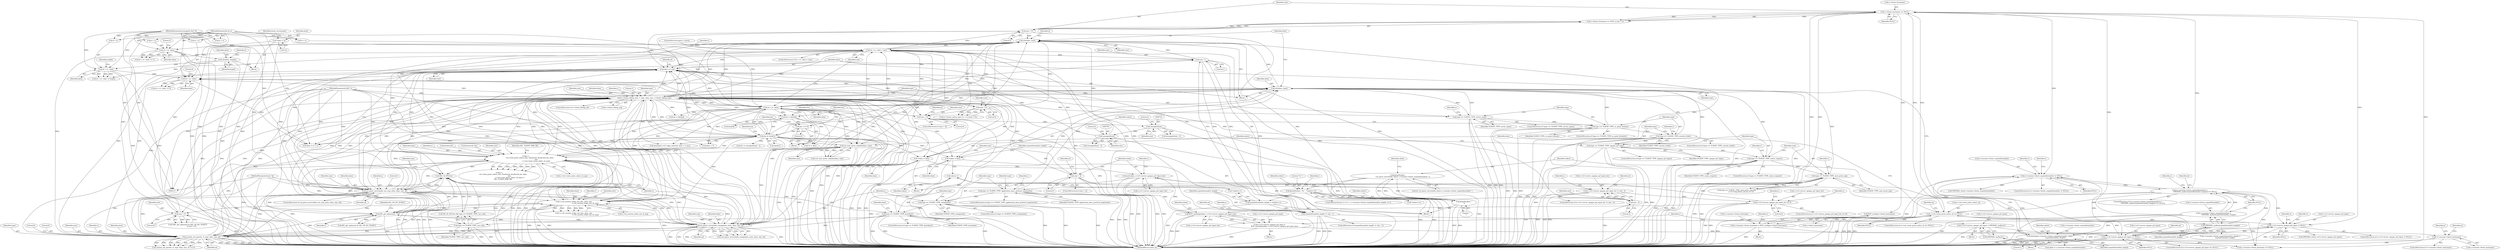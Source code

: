 digraph "0_openssl_a004e72b95835136d3f1ea90517f706c24c03da7_4@API" {
"1000935" [label="(Call,BUF_strdup(s->tlsext_hostname))"];
"1000247" [label="(Call,s->tlsext_hostname == NULL)"];
"1000322" [label="(Call,(s->session->tlsext_ecpointformatlist =\n                     OPENSSL_malloc(ecpointformatlist_length)) == NULL)"];
"1000323" [label="(Call,s->session->tlsext_ecpointformatlist =\n                     OPENSSL_malloc(ecpointformatlist_length))"];
"1000329" [label="(Call,OPENSSL_malloc(ecpointformatlist_length))"];
"1000282" [label="(Call,ecpointformatlist_length != size - 1)"];
"1000276" [label="(Call,ecpointformatlist_length = *(sdata++))"];
"1000377" [label="(Call,fprintf(stderr, \"%i \", *(sdata++)))"];
"1000354" [label="(Call,fprintf(stderr,\n                    \"ssl_parse_serverhello_tlsext s->session->tlsext_ecpointformatlist \"))"];
"1000383" [label="(Call,fprintf(stderr, \"\n\"))"];
"1000284" [label="(Call,size - 1)"];
"1000219" [label="(Call,(d + n) - data < size)"];
"1000220" [label="(Call,(d + n) - data)"];
"1000116" [label="(MethodParameterIn,unsigned char *d)"];
"1000117" [label="(MethodParameterIn,int n)"];
"1000215" [label="(Call,n2s(data, size))"];
"1000212" [label="(Call,n2s(data, type))"];
"1000205" [label="(Call,(d + n) - data)"];
"1000190" [label="(Call,(d + n) - data)"];
"1000185" [label="(Call,n2s(data, length))"];
"1000178" [label="(Call,(d + n) - data)"];
"1000124" [label="(Call,*data = *p)"];
"1000889" [label="(Call,data += size)"];
"1000616" [label="(Call,s->\n                ctx->next_proto_select_cb(s, &selected, &selected_len, data,\n                                          size,\n                                          s->ctx->next_proto_select_cb_arg))"];
"1000869" [label="(Call,ssl_parse_serverhello_use_srtp_ext(s, data, size, al))"];
"1000862" [label="(Call,SSL_IS_DTLS(s))"];
"1000415" [label="(Call,SSL_get_options(s))"];
"1000812" [label="(Call,ssl_parse_serverhello_renegotiate_ext(s, data, size, al))"];
"1000231" [label="(Call,s->tlsext_debug_cb(s, 1, type, data, size, s->tlsext_debug_arg))"];
"1000879" [label="(Call,custom_ext_parse(s, 0, type, data, size, al))"];
"1000114" [label="(MethodParameterIn,SSL *s)"];
"1000864" [label="(Call,type == TLSEXT_TYPE_use_srtp)"];
"1000824" [label="(Call,type == TLSEXT_TYPE_heartbeat)"];
"1000806" [label="(Call,type == TLSEXT_TYPE_renegotiate)"];
"1000675" [label="(Call,type == TLSEXT_TYPE_application_layer_protocol_negotiation)"];
"1000572" [label="(Call,type == TLSEXT_TYPE_next_proto_neg)"];
"1000542" [label="(Call,type == TLSEXT_TYPE_status_request)"];
"1000435" [label="(Call,type == TLSEXT_TYPE_opaque_prf_input)"];
"1000388" [label="(Call,type == TLSEXT_TYPE_session_ticket)"];
"1000267" [label="(Call,type == TLSEXT_TYPE_ec_point_formats)"];
"1000241" [label="(Call,type == TLSEXT_TYPE_server_name)"];
"1000713" [label="(Call,len |= data[1])"];
"1000710" [label="(Call,len <<= 8)"];
"1000705" [label="(Call,len = data[0])"];
"1000118" [label="(MethodParameterIn,int *al)"];
"1000398" [label="(Call,s->tls_session_ticket_ext_cb(s, data, size,\n                                              s->tls_session_ticket_ext_cb_arg))"];
"1000604" [label="(Call,ssl_next_proto_validate(data, size))"];
"1000252" [label="(Call,size > 0)"];
"1000742" [label="(Call,(unsigned)size)"];
"1000722" [label="(Call,(unsigned)size)"];
"1000695" [label="(Call,size < 4)"];
"1000554" [label="(Call,size > 0)"];
"1000468" [label="(Call,size - 2)"];
"1000444" [label="(Call,size < 2)"];
"1000418" [label="(Call,size > 0)"];
"1000308" [label="(Call,s->session->tlsext_ecpointformatlist != NULL)"];
"1000346" [label="(Call,memcpy(s->session->tlsext_ecpointformatlist, sdata,\n                       ecpointformatlist_length))"];
"1000279" [label="(Call,sdata++)"];
"1000272" [label="(Call,*sdata = data)"];
"1000588" [label="(Call,s->ctx->next_proto_select_cb == NULL)"];
"1000526" [label="(Call,s->s3->server_opaque_prf_input == NULL)"];
"1000512" [label="(Call,s->s3->server_opaque_prf_input =\n                    BUF_memdup(sdata, s->s3->server_opaque_prf_input_len))"];
"1000518" [label="(Call,BUF_memdup(sdata, s->s3->server_opaque_prf_input_len))"];
"1000454" [label="(Call,n2s(sdata, s->s3->server_opaque_prf_input_len))"];
"1000440" [label="(Call,*sdata = data)"];
"1000494" [label="(Call,s->s3->server_opaque_prf_input_len == 0)"];
"1000462" [label="(Call,s->s3->server_opaque_prf_input_len != size - 2)"];
"1000502" [label="(Call,s->s3->server_opaque_prf_input = OPENSSL_malloc(1))"];
"1000508" [label="(Call,OPENSSL_malloc(1))"];
"1000479" [label="(Call,s->s3->server_opaque_prf_input != NULL)"];
"1000929" [label="(Call,s->session->tlsext_hostname = BUF_strdup(s->tlsext_hostname))"];
"1000940" [label="(Call,!s->session->tlsext_hostname)"];
"1000869" [label="(Call,ssl_parse_serverhello_use_srtp_ext(s, data, size, al))"];
"1000227" [label="(ControlStructure,if (s->tlsext_debug_cb))"];
"1000419" [label="(Identifier,size)"];
"1000490" [label="(Identifier,s)"];
"1000307" [label="(ControlStructure,if (s->session->tlsext_ecpointformatlist != NULL))"];
"1000605" [label="(Identifier,data)"];
"1000823" [label="(ControlStructure,if (type == TLSEXT_TYPE_heartbeat))"];
"1000269" [label="(Identifier,TLSEXT_TYPE_ec_point_formats)"];
"1000588" [label="(Call,s->ctx->next_proto_select_cb == NULL)"];
"1000930" [label="(Call,s->session->tlsext_hostname)"];
"1000324" [label="(Call,s->session->tlsext_ecpointformatlist)"];
"1000387" [label="(ControlStructure,if (type == TLSEXT_TYPE_session_ticket))"];
"1000277" [label="(Identifier,ecpointformatlist_length)"];
"1000401" [label="(Identifier,size)"];
"1000606" [label="(Identifier,size)"];
"1000330" [label="(Identifier,ecpointformatlist_length)"];
"1000400" [label="(Identifier,data)"];
"1000550" [label="(Identifier,s)"];
"1000518" [label="(Call,BUF_memdup(sdata, s->s3->server_opaque_prf_input_len))"];
"1000353" [label="(Identifier,ecpointformatlist_length)"];
"1000440" [label="(Call,*sdata = data)"];
"1000233" [label="(Literal,1)"];
"1000868" [label="(ControlStructure,if (ssl_parse_serverhello_use_srtp_ext(s, data, size, al)))"];
"1000254" [label="(Literal,0)"];
"1000787" [label="(Call,memcpy(s->s3->alpn_selected, data + 3, len))"];
"1000825" [label="(Identifier,type)"];
"1000532" [label="(Identifier,NULL)"];
"1000355" [label="(Identifier,stderr)"];
"1000479" [label="(Call,s->s3->server_opaque_prf_input != NULL)"];
"1000415" [label="(Call,SSL_get_options(s))"];
"1000212" [label="(Call,n2s(data, type))"];
"1000210" [label="(Literal,4)"];
"1000218" [label="(ControlStructure,if ((d + n) - data < size))"];
"1000194" [label="(Identifier,data)"];
"1000624" [label="(Call,s->ctx->next_proto_select_cb_arg)"];
"1000356" [label="(Literal,\"ssl_parse_serverhello_tlsext s->session->tlsext_ecpointformatlist \")"];
"1000541" [label="(ControlStructure,if (type == TLSEXT_TYPE_status_request))"];
"1000243" [label="(Identifier,TLSEXT_TYPE_server_name)"];
"1000242" [label="(Identifier,type)"];
"1000272" [label="(Call,*sdata = data)"];
"1000884" [label="(Identifier,size)"];
"1000335" [label="(Identifier,al)"];
"1000186" [label="(Identifier,data)"];
"1000674" [label="(ControlStructure,if (type == TLSEXT_TYPE_application_layer_protocol_negotiation))"];
"1000813" [label="(Identifier,s)"];
"1000461" [label="(ControlStructure,if (s->s3->server_opaque_prf_input_len != size - 2))"];
"1000963" [label="(Identifier,p)"];
"1000377" [label="(Call,fprintf(stderr, \"%i \", *(sdata++)))"];
"1000390" [label="(Identifier,TLSEXT_TYPE_session_ticket)"];
"1000297" [label="(Identifier,s)"];
"1000893" [label="(Call,data != d + n)"];
"1000742" [label="(Call,(unsigned)size)"];
"1000221" [label="(Call,d + n)"];
"1000864" [label="(Call,type == TLSEXT_TYPE_use_srtp)"];
"1000187" [label="(Identifier,length)"];
"1000267" [label="(Call,type == TLSEXT_TYPE_ec_point_formats)"];
"1000862" [label="(Call,SSL_IS_DTLS(s))"];
"1000454" [label="(Call,n2s(sdata, s->s3->server_opaque_prf_input_len))"];
"1000183" [label="(Literal,2)"];
"1000949" [label="(Identifier,al)"];
"1000352" [label="(Identifier,sdata)"];
"1000807" [label="(Identifier,type)"];
"1000354" [label="(Call,fprintf(stderr,\n                    \"ssl_parse_serverhello_tlsext s->session->tlsext_ecpointformatlist \"))"];
"1000326" [label="(Identifier,s)"];
"1000346" [label="(Call,memcpy(s->session->tlsext_ecpointformatlist, sdata,\n                       ecpointformatlist_length))"];
"1000225" [label="(Identifier,size)"];
"1000434" [label="(ControlStructure,if (type == TLSEXT_TYPE_opaque_prf_input))"];
"1000314" [label="(Identifier,NULL)"];
"1000321" [label="(ControlStructure,if ((s->session->tlsext_ecpointformatlist =\n                     OPENSSL_malloc(ecpointformatlist_length)) == NULL))"];
"1000527" [label="(Call,s->s3->server_opaque_prf_input)"];
"1000890" [label="(Identifier,data)"];
"1000815" [label="(Identifier,size)"];
"1000215" [label="(Call,n2s(data, size))"];
"1000866" [label="(Identifier,TLSEXT_TYPE_use_srtp)"];
"1000722" [label="(Call,(unsigned)size)"];
"1000556" [label="(Literal,0)"];
"1000603" [label="(Call,!ssl_next_proto_validate(data, size))"];
"1000251" [label="(Identifier,NULL)"];
"1000281" [label="(ControlStructure,if (ecpointformatlist_length != size - 1))"];
"1000117" [label="(MethodParameterIn,int n)"];
"1000886" [label="(Literal,0)"];
"1000573" [label="(Identifier,type)"];
"1000217" [label="(Identifier,size)"];
"1000413" [label="(Call,(SSL_get_options(s) & SSL_OP_NO_TICKET)\n                || (size > 0))"];
"1000248" [label="(Call,s->tlsext_hostname)"];
"1000733" [label="(Call,len = data[2])"];
"1000274" [label="(Identifier,data)"];
"1000508" [label="(Call,OPENSSL_malloc(1))"];
"1000204" [label="(Call,(d + n) - data >= 4)"];
"1000234" [label="(Identifier,type)"];
"1000124" [label="(Call,*data = *p)"];
"1000629" [label="(Identifier,SSL_TLSEXT_ERR_OK)"];
"1000697" [label="(Literal,4)"];
"1000318" [label="(Identifier,s)"];
"1000214" [label="(Identifier,type)"];
"1000678" [label="(Block,)"];
"1000744" [label="(Identifier,size)"];
"1000478" [label="(ControlStructure,if (s->s3->server_opaque_prf_input != NULL))"];
"1000589" [label="(Call,s->ctx->next_proto_select_cb)"];
"1000435" [label="(Call,type == TLSEXT_TYPE_opaque_prf_input)"];
"1000273" [label="(Identifier,sdata)"];
"1000268" [label="(Identifier,type)"];
"1000450" [label="(Identifier,al)"];
"1000536" [label="(Identifier,al)"];
"1000213" [label="(Identifier,data)"];
"1000684" [label="(Identifier,s)"];
"1000323" [label="(Call,s->session->tlsext_ecpointformatlist =\n                     OPENSSL_malloc(ecpointformatlist_length))"];
"1000414" [label="(Call,SSL_get_options(s) & SSL_OP_NO_TICKET)"];
"1000525" [label="(ControlStructure,if (s->s3->server_opaque_prf_input == NULL))"];
"1000224" [label="(Identifier,data)"];
"1000710" [label="(Call,len <<= 8)"];
"1000676" [label="(Identifier,type)"];
"1000696" [label="(Identifier,size)"];
"1000555" [label="(Identifier,size)"];
"1000241" [label="(Call,type == TLSEXT_TYPE_server_name)"];
"1000474" [label="(Identifier,al)"];
"1000543" [label="(Identifier,type)"];
"1000380" [label="(Call,*(sdata++))"];
"1000513" [label="(Call,s->s3->server_opaque_prf_input)"];
"1000929" [label="(Call,s->session->tlsext_hostname = BUF_strdup(s->tlsext_hostname))"];
"1000342" [label="(Identifier,s)"];
"1000178" [label="(Call,(d + n) - data)"];
"1000883" [label="(Identifier,data)"];
"1000712" [label="(Literal,8)"];
"1000745" [label="(Literal,3)"];
"1000266" [label="(ControlStructure,if (type == TLSEXT_TYPE_ec_point_formats))"];
"1000529" [label="(Identifier,s)"];
"1000891" [label="(Identifier,size)"];
"1000270" [label="(Block,)"];
"1000544" [label="(Identifier,TLSEXT_TYPE_status_request)"];
"1000713" [label="(Call,len |= data[1])"];
"1000284" [label="(Call,size - 1)"];
"1000402" [label="(Call,s->tls_session_ticket_ext_cb_arg)"];
"1000485" [label="(Identifier,NULL)"];
"1000724" [label="(Identifier,size)"];
"1000526" [label="(Call,s->s3->server_opaque_prf_input == NULL)"];
"1000331" [label="(Identifier,NULL)"];
"1000286" [label="(Literal,1)"];
"1000520" [label="(Call,s->s3->server_opaque_prf_input_len)"];
"1000861" [label="(Call,SSL_IS_DTLS(s) && type == TLSEXT_TYPE_use_srtp)"];
"1000384" [label="(Identifier,stderr)"];
"1000416" [label="(Identifier,s)"];
"1000437" [label="(Identifier,TLSEXT_TYPE_opaque_prf_input)"];
"1000222" [label="(Identifier,d)"];
"1000719" [label="(Call,len != (unsigned)size - 2)"];
"1000376" [label="(Identifier,i)"];
"1000720" [label="(Identifier,len)"];
"1000299" [label="(Block,)"];
"1000470" [label="(Literal,2)"];
"1000511" [label="(Block,)"];
"1000357" [label="(Call,sdata = s->session->tlsext_ecpointformatlist)"];
"1000322" [label="(Call,(s->session->tlsext_ecpointformatlist =\n                     OPENSSL_malloc(ecpointformatlist_length)) == NULL)"];
"1000385" [label="(Literal,\"\n\")"];
"1000315" [label="(Call,OPENSSL_free(s->session->tlsext_ecpointformatlist))"];
"1000995" [label="(MethodReturn,static int)"];
"1000240" [label="(ControlStructure,if (type == TLSEXT_TYPE_server_name))"];
"1000505" [label="(Identifier,s)"];
"1000875" [label="(Literal,0)"];
"1000236" [label="(Identifier,size)"];
"1000677" [label="(Identifier,TLSEXT_TYPE_application_layer_protocol_negotiation)"];
"1000515" [label="(Identifier,s)"];
"1000280" [label="(Identifier,sdata)"];
"1000235" [label="(Identifier,data)"];
"1000290" [label="(Identifier,al)"];
"1000502" [label="(Call,s->s3->server_opaque_prf_input = OPENSSL_malloc(1))"];
"1000863" [label="(Identifier,s)"];
"1000309" [label="(Call,s->session->tlsext_ecpointformatlist)"];
"1000399" [label="(Identifier,s)"];
"1000587" [label="(ControlStructure,if (s->ctx->next_proto_select_cb == NULL))"];
"1000347" [label="(Call,s->session->tlsext_ecpointformatlist)"];
"1000594" [label="(Identifier,NULL)"];
"1000940" [label="(Call,!s->session->tlsext_hostname)"];
"1000436" [label="(Identifier,type)"];
"1000554" [label="(Call,size > 0)"];
"1000928" [label="(Block,)"];
"1000389" [label="(Identifier,type)"];
"1000283" [label="(Identifier,ecpointformatlist_length)"];
"1000252" [label="(Call,size > 0)"];
"1000622" [label="(Identifier,data)"];
"1000725" [label="(Literal,2)"];
"1000126" [label="(Call,*p)"];
"1000339" [label="(Call,s->session->tlsext_ecpointformatlist_length =\n                    ecpointformatlist_length)"];
"1000826" [label="(Identifier,TLSEXT_TYPE_heartbeat)"];
"1000482" [label="(Identifier,s)"];
"1000219" [label="(Call,(d + n) - data < size)"];
"1000572" [label="(Call,type == TLSEXT_TYPE_next_proto_neg)"];
"1000741" [label="(Call,(unsigned)size - 3)"];
"1000443" [label="(ControlStructure,if (size < 2))"];
"1000706" [label="(Identifier,len)"];
"1000446" [label="(Literal,2)"];
"1000383" [label="(Call,fprintf(stderr, \"\n\"))"];
"1000509" [label="(Literal,1)"];
"1000364" [label="(ControlStructure,for (i = 0; i < s->session->tlsext_ecpointformatlist_length; i++))"];
"1000229" [label="(Identifier,s)"];
"1000542" [label="(Call,type == TLSEXT_TYPE_status_request)"];
"1000808" [label="(Identifier,TLSEXT_TYPE_renegotiate)"];
"1000865" [label="(Identifier,type)"];
"1000192" [label="(Identifier,d)"];
"1000177" [label="(Call,(d + n) - data <= 2)"];
"1000195" [label="(Identifier,length)"];
"1000231" [label="(Call,s->tlsext_debug_cb(s, 1, type, data, size, s->tlsext_debug_arg))"];
"1000705" [label="(Call,len = data[0])"];
"1000617" [label="(Identifier,s)"];
"1000438" [label="(Block,)"];
"1000512" [label="(Call,s->s3->server_opaque_prf_input =\n                    BUF_memdup(sdata, s->s3->server_opaque_prf_input_len))"];
"1000182" [label="(Identifier,data)"];
"1000480" [label="(Call,s->s3->server_opaque_prf_input)"];
"1000941" [label="(Call,s->session->tlsext_hostname)"];
"1000879" [label="(Call,custom_ext_parse(s, 0, type, data, size, al))"];
"1000417" [label="(Identifier,SSL_OP_NO_TICKET)"];
"1000579" [label="(Identifier,s)"];
"1000249" [label="(Identifier,s)"];
"1000493" [label="(ControlStructure,if (s->s3->server_opaque_prf_input_len == 0))"];
"1000889" [label="(Call,data += size)"];
"1000444" [label="(Call,size < 2)"];
"1000497" [label="(Identifier,s)"];
"1000793" [label="(Call,data + 3)"];
"1000878" [label="(Call,custom_ext_parse(s, 0, type, data, size, al) <= 0)"];
"1000397" [label="(Call,!s->tls_session_ticket_ext_cb(s, data, size,\n                                              s->tls_session_ticket_ext_cb_arg))"];
"1000939" [label="(ControlStructure,if (!s->session->tlsext_hostname))"];
"1000278" [label="(Call,*(sdata++))"];
"1000469" [label="(Identifier,size)"];
"1000598" [label="(Identifier,al)"];
"1000816" [label="(Identifier,al)"];
"1000398" [label="(Call,s->tls_session_ticket_ext_cb(s, data, size,\n                                              s->tls_session_ticket_ext_cb_arg))"];
"1000895" [label="(Call,d + n)"];
"1000179" [label="(Call,d + n)"];
"1000279" [label="(Call,sdata++)"];
"1000707" [label="(Call,data[0])"];
"1000226" [label="(ControlStructure,goto ri_check;)"];
"1000209" [label="(Identifier,data)"];
"1000237" [label="(Call,s->tlsext_debug_arg)"];
"1000882" [label="(Identifier,type)"];
"1000246" [label="(Call,s->tlsext_hostname == NULL || size > 0)"];
"1000445" [label="(Identifier,size)"];
"1000604" [label="(Call,ssl_next_proto_validate(data, size))"];
"1000206" [label="(Call,d + n)"];
"1000455" [label="(Identifier,sdata)"];
"1000205" [label="(Call,(d + n) - data)"];
"1000814" [label="(Identifier,data)"];
"1000881" [label="(Literal,0)"];
"1000285" [label="(Identifier,size)"];
"1000207" [label="(Identifier,d)"];
"1000943" [label="(Identifier,s)"];
"1000456" [label="(Call,s->s3->server_opaque_prf_input_len)"];
"1000185" [label="(Call,n2s(data, length))"];
"1000885" [label="(Identifier,al)"];
"1000130" [label="(Identifier,tlsext_servername)"];
"1000465" [label="(Identifier,s)"];
"1000695" [label="(Call,size < 4)"];
"1000805" [label="(ControlStructure,if (type == TLSEXT_TYPE_renegotiate))"];
"1000308" [label="(Call,s->session->tlsext_ecpointformatlist != NULL)"];
"1000211" [label="(Block,)"];
"1000253" [label="(Identifier,size)"];
"1000616" [label="(Call,s->\n                ctx->next_proto_select_cb(s, &selected, &selected_len, data,\n                                          size,\n                                          s->ctx->next_proto_select_cb_arg))"];
"1000618" [label="(Call,&selected)"];
"1000494" [label="(Call,s->s3->server_opaque_prf_input_len == 0)"];
"1000500" [label="(Literal,0)"];
"1000574" [label="(Identifier,TLSEXT_TYPE_next_proto_neg)"];
"1000462" [label="(Call,s->s3->server_opaque_prf_input_len != size - 2)"];
"1000519" [label="(Identifier,sdata)"];
"1000329" [label="(Call,OPENSSL_malloc(ecpointformatlist_length))"];
"1000806" [label="(Call,type == TLSEXT_TYPE_renegotiate)"];
"1000189" [label="(Call,(d + n) - data != length)"];
"1000961" [label="(Call,*p = data)"];
"1000276" [label="(Call,ecpointformatlist_length = *(sdata++))"];
"1000620" [label="(Call,&selected_len)"];
"1000118" [label="(MethodParameterIn,int *al)"];
"1000232" [label="(Identifier,s)"];
"1000442" [label="(Identifier,data)"];
"1000119" [label="(Block,)"];
"1000873" [label="(Identifier,al)"];
"1000282" [label="(Call,ecpointformatlist_length != size - 1)"];
"1000714" [label="(Identifier,len)"];
"1000571" [label="(Call,type == TLSEXT_TYPE_next_proto_neg &&\n                 s->s3->tmp.finish_md_len == 0)"];
"1000936" [label="(Call,s->tlsext_hostname)"];
"1000216" [label="(Identifier,data)"];
"1000125" [label="(Identifier,data)"];
"1000388" [label="(Call,type == TLSEXT_TYPE_session_ticket)"];
"1000114" [label="(MethodParameterIn,SSL *s)"];
"1000872" [label="(Identifier,size)"];
"1000358" [label="(Identifier,sdata)"];
"1000441" [label="(Identifier,sdata)"];
"1000395" [label="(Identifier,s)"];
"1000190" [label="(Call,(d + n) - data)"];
"1000418" [label="(Call,size > 0)"];
"1000463" [label="(Call,s->s3->server_opaque_prf_input_len)"];
"1000880" [label="(Identifier,s)"];
"1000711" [label="(Identifier,len)"];
"1000191" [label="(Call,d + n)"];
"1000721" [label="(Call,(unsigned)size - 2)"];
"1000935" [label="(Call,BUF_strdup(s->tlsext_hostname))"];
"1000871" [label="(Identifier,data)"];
"1000378" [label="(Identifier,stderr)"];
"1000379" [label="(Literal,\"%i \")"];
"1000503" [label="(Call,s->s3->server_opaque_prf_input)"];
"1000247" [label="(Call,s->tlsext_hostname == NULL)"];
"1000547" [label="(Call,(s->tlsext_status_type == -1) || (size > 0))"];
"1000468" [label="(Call,size - 2)"];
"1000830" [label="(Identifier,data)"];
"1000116" [label="(MethodParameterIn,unsigned char *d)"];
"1000623" [label="(Identifier,size)"];
"1000694" [label="(ControlStructure,if (size < 4))"];
"1000220" [label="(Call,(d + n) - data)"];
"1000501" [label="(Block,)"];
"1000824" [label="(Call,type == TLSEXT_TYPE_heartbeat)"];
"1000701" [label="(Identifier,al)"];
"1000615" [label="(Call,s->\n                ctx->next_proto_select_cb(s, &selected, &selected_len, data,\n                                          size,\n                                          s->ctx->next_proto_select_cb_arg) !=\n                SSL_TLSEXT_ERR_OK)"];
"1000420" [label="(Literal,0)"];
"1000921" [label="(Call,s->session->tlsext_hostname == NULL)"];
"1000870" [label="(Identifier,s)"];
"1000675" [label="(Call,type == TLSEXT_TYPE_application_layer_protocol_negotiation)"];
"1000715" [label="(Call,data[1])"];
"1000487" [label="(Call,OPENSSL_free(s->s3->server_opaque_prf_input))"];
"1000811" [label="(Call,!ssl_parse_serverhello_renegotiate_ext(s, data, size, al))"];
"1000812" [label="(Call,ssl_parse_serverhello_renegotiate_ext(s, data, size, al))"];
"1000495" [label="(Call,s->s3->server_opaque_prf_input_len)"];
"1000935" -> "1000929"  [label="AST: "];
"1000935" -> "1000936"  [label="CFG: "];
"1000936" -> "1000935"  [label="AST: "];
"1000929" -> "1000935"  [label="CFG: "];
"1000935" -> "1000995"  [label="DDG: "];
"1000935" -> "1000929"  [label="DDG: "];
"1000247" -> "1000935"  [label="DDG: "];
"1000247" -> "1000246"  [label="AST: "];
"1000247" -> "1000251"  [label="CFG: "];
"1000248" -> "1000247"  [label="AST: "];
"1000251" -> "1000247"  [label="AST: "];
"1000253" -> "1000247"  [label="CFG: "];
"1000246" -> "1000247"  [label="CFG: "];
"1000247" -> "1000995"  [label="DDG: "];
"1000247" -> "1000995"  [label="DDG: "];
"1000247" -> "1000246"  [label="DDG: "];
"1000247" -> "1000246"  [label="DDG: "];
"1000322" -> "1000247"  [label="DDG: "];
"1000588" -> "1000247"  [label="DDG: "];
"1000526" -> "1000247"  [label="DDG: "];
"1000247" -> "1000308"  [label="DDG: "];
"1000247" -> "1000479"  [label="DDG: "];
"1000247" -> "1000588"  [label="DDG: "];
"1000247" -> "1000921"  [label="DDG: "];
"1000322" -> "1000321"  [label="AST: "];
"1000322" -> "1000331"  [label="CFG: "];
"1000323" -> "1000322"  [label="AST: "];
"1000331" -> "1000322"  [label="AST: "];
"1000335" -> "1000322"  [label="CFG: "];
"1000342" -> "1000322"  [label="CFG: "];
"1000322" -> "1000995"  [label="DDG: "];
"1000322" -> "1000995"  [label="DDG: "];
"1000322" -> "1000308"  [label="DDG: "];
"1000323" -> "1000322"  [label="DDG: "];
"1000329" -> "1000322"  [label="DDG: "];
"1000308" -> "1000322"  [label="DDG: "];
"1000322" -> "1000479"  [label="DDG: "];
"1000322" -> "1000588"  [label="DDG: "];
"1000322" -> "1000921"  [label="DDG: "];
"1000323" -> "1000329"  [label="CFG: "];
"1000324" -> "1000323"  [label="AST: "];
"1000329" -> "1000323"  [label="AST: "];
"1000331" -> "1000323"  [label="CFG: "];
"1000323" -> "1000995"  [label="DDG: "];
"1000323" -> "1000995"  [label="DDG: "];
"1000329" -> "1000323"  [label="DDG: "];
"1000323" -> "1000346"  [label="DDG: "];
"1000329" -> "1000330"  [label="CFG: "];
"1000330" -> "1000329"  [label="AST: "];
"1000329" -> "1000995"  [label="DDG: "];
"1000282" -> "1000329"  [label="DDG: "];
"1000329" -> "1000339"  [label="DDG: "];
"1000329" -> "1000346"  [label="DDG: "];
"1000282" -> "1000281"  [label="AST: "];
"1000282" -> "1000284"  [label="CFG: "];
"1000283" -> "1000282"  [label="AST: "];
"1000284" -> "1000282"  [label="AST: "];
"1000290" -> "1000282"  [label="CFG: "];
"1000297" -> "1000282"  [label="CFG: "];
"1000282" -> "1000995"  [label="DDG: "];
"1000282" -> "1000995"  [label="DDG: "];
"1000282" -> "1000995"  [label="DDG: "];
"1000276" -> "1000282"  [label="DDG: "];
"1000284" -> "1000282"  [label="DDG: "];
"1000284" -> "1000282"  [label="DDG: "];
"1000276" -> "1000270"  [label="AST: "];
"1000276" -> "1000278"  [label="CFG: "];
"1000277" -> "1000276"  [label="AST: "];
"1000278" -> "1000276"  [label="AST: "];
"1000283" -> "1000276"  [label="CFG: "];
"1000276" -> "1000995"  [label="DDG: "];
"1000377" -> "1000276"  [label="DDG: "];
"1000377" -> "1000364"  [label="AST: "];
"1000377" -> "1000380"  [label="CFG: "];
"1000378" -> "1000377"  [label="AST: "];
"1000379" -> "1000377"  [label="AST: "];
"1000380" -> "1000377"  [label="AST: "];
"1000376" -> "1000377"  [label="CFG: "];
"1000377" -> "1000995"  [label="DDG: "];
"1000377" -> "1000995"  [label="DDG: "];
"1000354" -> "1000377"  [label="DDG: "];
"1000377" -> "1000383"  [label="DDG: "];
"1000354" -> "1000270"  [label="AST: "];
"1000354" -> "1000356"  [label="CFG: "];
"1000355" -> "1000354"  [label="AST: "];
"1000356" -> "1000354"  [label="AST: "];
"1000358" -> "1000354"  [label="CFG: "];
"1000354" -> "1000995"  [label="DDG: "];
"1000383" -> "1000354"  [label="DDG: "];
"1000354" -> "1000383"  [label="DDG: "];
"1000383" -> "1000270"  [label="AST: "];
"1000383" -> "1000385"  [label="CFG: "];
"1000384" -> "1000383"  [label="AST: "];
"1000385" -> "1000383"  [label="AST: "];
"1000890" -> "1000383"  [label="CFG: "];
"1000383" -> "1000995"  [label="DDG: "];
"1000383" -> "1000995"  [label="DDG: "];
"1000284" -> "1000286"  [label="CFG: "];
"1000285" -> "1000284"  [label="AST: "];
"1000286" -> "1000284"  [label="AST: "];
"1000284" -> "1000995"  [label="DDG: "];
"1000284" -> "1000215"  [label="DDG: "];
"1000219" -> "1000284"  [label="DDG: "];
"1000231" -> "1000284"  [label="DDG: "];
"1000284" -> "1000889"  [label="DDG: "];
"1000219" -> "1000218"  [label="AST: "];
"1000219" -> "1000225"  [label="CFG: "];
"1000220" -> "1000219"  [label="AST: "];
"1000225" -> "1000219"  [label="AST: "];
"1000226" -> "1000219"  [label="CFG: "];
"1000229" -> "1000219"  [label="CFG: "];
"1000219" -> "1000995"  [label="DDG: "];
"1000219" -> "1000995"  [label="DDG: "];
"1000219" -> "1000995"  [label="DDG: "];
"1000219" -> "1000215"  [label="DDG: "];
"1000220" -> "1000219"  [label="DDG: "];
"1000220" -> "1000219"  [label="DDG: "];
"1000215" -> "1000219"  [label="DDG: "];
"1000219" -> "1000231"  [label="DDG: "];
"1000219" -> "1000252"  [label="DDG: "];
"1000219" -> "1000398"  [label="DDG: "];
"1000219" -> "1000418"  [label="DDG: "];
"1000219" -> "1000444"  [label="DDG: "];
"1000219" -> "1000554"  [label="DDG: "];
"1000219" -> "1000604"  [label="DDG: "];
"1000219" -> "1000695"  [label="DDG: "];
"1000219" -> "1000812"  [label="DDG: "];
"1000219" -> "1000869"  [label="DDG: "];
"1000219" -> "1000879"  [label="DDG: "];
"1000219" -> "1000889"  [label="DDG: "];
"1000220" -> "1000224"  [label="CFG: "];
"1000221" -> "1000220"  [label="AST: "];
"1000224" -> "1000220"  [label="AST: "];
"1000225" -> "1000220"  [label="CFG: "];
"1000220" -> "1000995"  [label="DDG: "];
"1000220" -> "1000995"  [label="DDG: "];
"1000220" -> "1000205"  [label="DDG: "];
"1000220" -> "1000212"  [label="DDG: "];
"1000220" -> "1000215"  [label="DDG: "];
"1000116" -> "1000220"  [label="DDG: "];
"1000117" -> "1000220"  [label="DDG: "];
"1000215" -> "1000220"  [label="DDG: "];
"1000713" -> "1000220"  [label="DDG: "];
"1000231" -> "1000220"  [label="DDG: "];
"1000220" -> "1000231"  [label="DDG: "];
"1000220" -> "1000272"  [label="DDG: "];
"1000220" -> "1000398"  [label="DDG: "];
"1000220" -> "1000440"  [label="DDG: "];
"1000220" -> "1000604"  [label="DDG: "];
"1000220" -> "1000616"  [label="DDG: "];
"1000220" -> "1000705"  [label="DDG: "];
"1000220" -> "1000713"  [label="DDG: "];
"1000220" -> "1000733"  [label="DDG: "];
"1000220" -> "1000787"  [label="DDG: "];
"1000220" -> "1000793"  [label="DDG: "];
"1000220" -> "1000812"  [label="DDG: "];
"1000220" -> "1000869"  [label="DDG: "];
"1000220" -> "1000879"  [label="DDG: "];
"1000220" -> "1000889"  [label="DDG: "];
"1000220" -> "1000893"  [label="DDG: "];
"1000220" -> "1000961"  [label="DDG: "];
"1000116" -> "1000113"  [label="AST: "];
"1000116" -> "1000995"  [label="DDG: "];
"1000116" -> "1000178"  [label="DDG: "];
"1000116" -> "1000179"  [label="DDG: "];
"1000116" -> "1000190"  [label="DDG: "];
"1000116" -> "1000191"  [label="DDG: "];
"1000116" -> "1000205"  [label="DDG: "];
"1000116" -> "1000206"  [label="DDG: "];
"1000116" -> "1000221"  [label="DDG: "];
"1000116" -> "1000893"  [label="DDG: "];
"1000116" -> "1000895"  [label="DDG: "];
"1000117" -> "1000113"  [label="AST: "];
"1000117" -> "1000995"  [label="DDG: "];
"1000117" -> "1000178"  [label="DDG: "];
"1000117" -> "1000179"  [label="DDG: "];
"1000117" -> "1000190"  [label="DDG: "];
"1000117" -> "1000191"  [label="DDG: "];
"1000117" -> "1000205"  [label="DDG: "];
"1000117" -> "1000206"  [label="DDG: "];
"1000117" -> "1000221"  [label="DDG: "];
"1000117" -> "1000893"  [label="DDG: "];
"1000117" -> "1000895"  [label="DDG: "];
"1000215" -> "1000211"  [label="AST: "];
"1000215" -> "1000217"  [label="CFG: "];
"1000216" -> "1000215"  [label="AST: "];
"1000217" -> "1000215"  [label="AST: "];
"1000222" -> "1000215"  [label="CFG: "];
"1000215" -> "1000995"  [label="DDG: "];
"1000212" -> "1000215"  [label="DDG: "];
"1000713" -> "1000215"  [label="DDG: "];
"1000231" -> "1000215"  [label="DDG: "];
"1000231" -> "1000215"  [label="DDG: "];
"1000616" -> "1000215"  [label="DDG: "];
"1000252" -> "1000215"  [label="DDG: "];
"1000742" -> "1000215"  [label="DDG: "];
"1000398" -> "1000215"  [label="DDG: "];
"1000554" -> "1000215"  [label="DDG: "];
"1000468" -> "1000215"  [label="DDG: "];
"1000812" -> "1000215"  [label="DDG: "];
"1000418" -> "1000215"  [label="DDG: "];
"1000879" -> "1000215"  [label="DDG: "];
"1000869" -> "1000215"  [label="DDG: "];
"1000212" -> "1000211"  [label="AST: "];
"1000212" -> "1000214"  [label="CFG: "];
"1000213" -> "1000212"  [label="AST: "];
"1000214" -> "1000212"  [label="AST: "];
"1000216" -> "1000212"  [label="CFG: "];
"1000212" -> "1000995"  [label="DDG: "];
"1000212" -> "1000995"  [label="DDG: "];
"1000205" -> "1000212"  [label="DDG: "];
"1000713" -> "1000212"  [label="DDG: "];
"1000231" -> "1000212"  [label="DDG: "];
"1000388" -> "1000212"  [label="DDG: "];
"1000267" -> "1000212"  [label="DDG: "];
"1000542" -> "1000212"  [label="DDG: "];
"1000879" -> "1000212"  [label="DDG: "];
"1000241" -> "1000212"  [label="DDG: "];
"1000824" -> "1000212"  [label="DDG: "];
"1000572" -> "1000212"  [label="DDG: "];
"1000675" -> "1000212"  [label="DDG: "];
"1000806" -> "1000212"  [label="DDG: "];
"1000435" -> "1000212"  [label="DDG: "];
"1000864" -> "1000212"  [label="DDG: "];
"1000212" -> "1000231"  [label="DDG: "];
"1000212" -> "1000241"  [label="DDG: "];
"1000205" -> "1000204"  [label="AST: "];
"1000205" -> "1000209"  [label="CFG: "];
"1000206" -> "1000205"  [label="AST: "];
"1000209" -> "1000205"  [label="AST: "];
"1000210" -> "1000205"  [label="CFG: "];
"1000205" -> "1000204"  [label="DDG: "];
"1000205" -> "1000204"  [label="DDG: "];
"1000190" -> "1000205"  [label="DDG: "];
"1000889" -> "1000205"  [label="DDG: "];
"1000713" -> "1000205"  [label="DDG: "];
"1000231" -> "1000205"  [label="DDG: "];
"1000205" -> "1000893"  [label="DDG: "];
"1000190" -> "1000189"  [label="AST: "];
"1000190" -> "1000194"  [label="CFG: "];
"1000191" -> "1000190"  [label="AST: "];
"1000194" -> "1000190"  [label="AST: "];
"1000195" -> "1000190"  [label="CFG: "];
"1000190" -> "1000995"  [label="DDG: "];
"1000190" -> "1000995"  [label="DDG: "];
"1000190" -> "1000189"  [label="DDG: "];
"1000190" -> "1000189"  [label="DDG: "];
"1000185" -> "1000190"  [label="DDG: "];
"1000185" -> "1000119"  [label="AST: "];
"1000185" -> "1000187"  [label="CFG: "];
"1000186" -> "1000185"  [label="AST: "];
"1000187" -> "1000185"  [label="AST: "];
"1000192" -> "1000185"  [label="CFG: "];
"1000185" -> "1000995"  [label="DDG: "];
"1000178" -> "1000185"  [label="DDG: "];
"1000185" -> "1000189"  [label="DDG: "];
"1000178" -> "1000177"  [label="AST: "];
"1000178" -> "1000182"  [label="CFG: "];
"1000179" -> "1000178"  [label="AST: "];
"1000182" -> "1000178"  [label="AST: "];
"1000183" -> "1000178"  [label="CFG: "];
"1000178" -> "1000995"  [label="DDG: "];
"1000178" -> "1000995"  [label="DDG: "];
"1000178" -> "1000177"  [label="DDG: "];
"1000178" -> "1000177"  [label="DDG: "];
"1000124" -> "1000178"  [label="DDG: "];
"1000124" -> "1000119"  [label="AST: "];
"1000124" -> "1000126"  [label="CFG: "];
"1000125" -> "1000124"  [label="AST: "];
"1000126" -> "1000124"  [label="AST: "];
"1000130" -> "1000124"  [label="CFG: "];
"1000124" -> "1000995"  [label="DDG: "];
"1000889" -> "1000211"  [label="AST: "];
"1000889" -> "1000891"  [label="CFG: "];
"1000890" -> "1000889"  [label="AST: "];
"1000891" -> "1000889"  [label="AST: "];
"1000207" -> "1000889"  [label="CFG: "];
"1000889" -> "1000995"  [label="DDG: "];
"1000616" -> "1000889"  [label="DDG: "];
"1000616" -> "1000889"  [label="DDG: "];
"1000231" -> "1000889"  [label="DDG: "];
"1000231" -> "1000889"  [label="DDG: "];
"1000252" -> "1000889"  [label="DDG: "];
"1000742" -> "1000889"  [label="DDG: "];
"1000398" -> "1000889"  [label="DDG: "];
"1000398" -> "1000889"  [label="DDG: "];
"1000554" -> "1000889"  [label="DDG: "];
"1000468" -> "1000889"  [label="DDG: "];
"1000812" -> "1000889"  [label="DDG: "];
"1000812" -> "1000889"  [label="DDG: "];
"1000418" -> "1000889"  [label="DDG: "];
"1000879" -> "1000889"  [label="DDG: "];
"1000879" -> "1000889"  [label="DDG: "];
"1000869" -> "1000889"  [label="DDG: "];
"1000869" -> "1000889"  [label="DDG: "];
"1000713" -> "1000889"  [label="DDG: "];
"1000616" -> "1000615"  [label="AST: "];
"1000616" -> "1000624"  [label="CFG: "];
"1000617" -> "1000616"  [label="AST: "];
"1000618" -> "1000616"  [label="AST: "];
"1000620" -> "1000616"  [label="AST: "];
"1000622" -> "1000616"  [label="AST: "];
"1000623" -> "1000616"  [label="AST: "];
"1000624" -> "1000616"  [label="AST: "];
"1000629" -> "1000616"  [label="CFG: "];
"1000616" -> "1000995"  [label="DDG: "];
"1000616" -> "1000995"  [label="DDG: "];
"1000616" -> "1000995"  [label="DDG: "];
"1000616" -> "1000995"  [label="DDG: "];
"1000616" -> "1000995"  [label="DDG: "];
"1000616" -> "1000995"  [label="DDG: "];
"1000616" -> "1000231"  [label="DDG: "];
"1000616" -> "1000398"  [label="DDG: "];
"1000616" -> "1000415"  [label="DDG: "];
"1000616" -> "1000615"  [label="DDG: "];
"1000616" -> "1000615"  [label="DDG: "];
"1000616" -> "1000615"  [label="DDG: "];
"1000616" -> "1000615"  [label="DDG: "];
"1000616" -> "1000615"  [label="DDG: "];
"1000616" -> "1000615"  [label="DDG: "];
"1000869" -> "1000616"  [label="DDG: "];
"1000415" -> "1000616"  [label="DDG: "];
"1000812" -> "1000616"  [label="DDG: "];
"1000231" -> "1000616"  [label="DDG: "];
"1000231" -> "1000616"  [label="DDG: "];
"1000879" -> "1000616"  [label="DDG: "];
"1000114" -> "1000616"  [label="DDG: "];
"1000604" -> "1000616"  [label="DDG: "];
"1000604" -> "1000616"  [label="DDG: "];
"1000713" -> "1000616"  [label="DDG: "];
"1000616" -> "1000812"  [label="DDG: "];
"1000616" -> "1000862"  [label="DDG: "];
"1000869" -> "1000868"  [label="AST: "];
"1000869" -> "1000873"  [label="CFG: "];
"1000870" -> "1000869"  [label="AST: "];
"1000871" -> "1000869"  [label="AST: "];
"1000872" -> "1000869"  [label="AST: "];
"1000873" -> "1000869"  [label="AST: "];
"1000875" -> "1000869"  [label="CFG: "];
"1000890" -> "1000869"  [label="CFG: "];
"1000869" -> "1000995"  [label="DDG: "];
"1000869" -> "1000995"  [label="DDG: "];
"1000869" -> "1000995"  [label="DDG: "];
"1000869" -> "1000995"  [label="DDG: "];
"1000869" -> "1000995"  [label="DDG: "];
"1000869" -> "1000231"  [label="DDG: "];
"1000869" -> "1000398"  [label="DDG: "];
"1000869" -> "1000415"  [label="DDG: "];
"1000869" -> "1000812"  [label="DDG: "];
"1000869" -> "1000812"  [label="DDG: "];
"1000869" -> "1000862"  [label="DDG: "];
"1000862" -> "1000869"  [label="DDG: "];
"1000114" -> "1000869"  [label="DDG: "];
"1000231" -> "1000869"  [label="DDG: "];
"1000231" -> "1000869"  [label="DDG: "];
"1000713" -> "1000869"  [label="DDG: "];
"1000812" -> "1000869"  [label="DDG: "];
"1000879" -> "1000869"  [label="DDG: "];
"1000118" -> "1000869"  [label="DDG: "];
"1000869" -> "1000879"  [label="DDG: "];
"1000862" -> "1000861"  [label="AST: "];
"1000862" -> "1000863"  [label="CFG: "];
"1000863" -> "1000862"  [label="AST: "];
"1000865" -> "1000862"  [label="CFG: "];
"1000861" -> "1000862"  [label="CFG: "];
"1000862" -> "1000861"  [label="DDG: "];
"1000415" -> "1000862"  [label="DDG: "];
"1000812" -> "1000862"  [label="DDG: "];
"1000231" -> "1000862"  [label="DDG: "];
"1000879" -> "1000862"  [label="DDG: "];
"1000114" -> "1000862"  [label="DDG: "];
"1000862" -> "1000879"  [label="DDG: "];
"1000415" -> "1000414"  [label="AST: "];
"1000415" -> "1000416"  [label="CFG: "];
"1000416" -> "1000415"  [label="AST: "];
"1000417" -> "1000415"  [label="CFG: "];
"1000415" -> "1000995"  [label="DDG: "];
"1000415" -> "1000231"  [label="DDG: "];
"1000415" -> "1000398"  [label="DDG: "];
"1000415" -> "1000414"  [label="DDG: "];
"1000812" -> "1000415"  [label="DDG: "];
"1000231" -> "1000415"  [label="DDG: "];
"1000879" -> "1000415"  [label="DDG: "];
"1000398" -> "1000415"  [label="DDG: "];
"1000114" -> "1000415"  [label="DDG: "];
"1000415" -> "1000812"  [label="DDG: "];
"1000812" -> "1000811"  [label="AST: "];
"1000812" -> "1000816"  [label="CFG: "];
"1000813" -> "1000812"  [label="AST: "];
"1000814" -> "1000812"  [label="AST: "];
"1000815" -> "1000812"  [label="AST: "];
"1000816" -> "1000812"  [label="AST: "];
"1000811" -> "1000812"  [label="CFG: "];
"1000812" -> "1000995"  [label="DDG: "];
"1000812" -> "1000995"  [label="DDG: "];
"1000812" -> "1000995"  [label="DDG: "];
"1000812" -> "1000995"  [label="DDG: "];
"1000812" -> "1000231"  [label="DDG: "];
"1000812" -> "1000398"  [label="DDG: "];
"1000812" -> "1000811"  [label="DDG: "];
"1000812" -> "1000811"  [label="DDG: "];
"1000812" -> "1000811"  [label="DDG: "];
"1000812" -> "1000811"  [label="DDG: "];
"1000231" -> "1000812"  [label="DDG: "];
"1000231" -> "1000812"  [label="DDG: "];
"1000231" -> "1000812"  [label="DDG: "];
"1000879" -> "1000812"  [label="DDG: "];
"1000879" -> "1000812"  [label="DDG: "];
"1000114" -> "1000812"  [label="DDG: "];
"1000713" -> "1000812"  [label="DDG: "];
"1000118" -> "1000812"  [label="DDG: "];
"1000812" -> "1000879"  [label="DDG: "];
"1000231" -> "1000227"  [label="AST: "];
"1000231" -> "1000237"  [label="CFG: "];
"1000232" -> "1000231"  [label="AST: "];
"1000233" -> "1000231"  [label="AST: "];
"1000234" -> "1000231"  [label="AST: "];
"1000235" -> "1000231"  [label="AST: "];
"1000236" -> "1000231"  [label="AST: "];
"1000237" -> "1000231"  [label="AST: "];
"1000242" -> "1000231"  [label="CFG: "];
"1000231" -> "1000995"  [label="DDG: "];
"1000231" -> "1000995"  [label="DDG: "];
"1000231" -> "1000995"  [label="DDG: "];
"1000231" -> "1000995"  [label="DDG: "];
"1000231" -> "1000995"  [label="DDG: "];
"1000879" -> "1000231"  [label="DDG: "];
"1000114" -> "1000231"  [label="DDG: "];
"1000713" -> "1000231"  [label="DDG: "];
"1000231" -> "1000241"  [label="DDG: "];
"1000231" -> "1000252"  [label="DDG: "];
"1000231" -> "1000272"  [label="DDG: "];
"1000231" -> "1000398"  [label="DDG: "];
"1000231" -> "1000398"  [label="DDG: "];
"1000231" -> "1000398"  [label="DDG: "];
"1000231" -> "1000418"  [label="DDG: "];
"1000231" -> "1000440"  [label="DDG: "];
"1000231" -> "1000444"  [label="DDG: "];
"1000231" -> "1000554"  [label="DDG: "];
"1000231" -> "1000604"  [label="DDG: "];
"1000231" -> "1000604"  [label="DDG: "];
"1000231" -> "1000695"  [label="DDG: "];
"1000231" -> "1000705"  [label="DDG: "];
"1000231" -> "1000713"  [label="DDG: "];
"1000231" -> "1000733"  [label="DDG: "];
"1000231" -> "1000787"  [label="DDG: "];
"1000231" -> "1000793"  [label="DDG: "];
"1000231" -> "1000879"  [label="DDG: "];
"1000231" -> "1000879"  [label="DDG: "];
"1000231" -> "1000893"  [label="DDG: "];
"1000231" -> "1000961"  [label="DDG: "];
"1000879" -> "1000878"  [label="AST: "];
"1000879" -> "1000885"  [label="CFG: "];
"1000880" -> "1000879"  [label="AST: "];
"1000881" -> "1000879"  [label="AST: "];
"1000882" -> "1000879"  [label="AST: "];
"1000883" -> "1000879"  [label="AST: "];
"1000884" -> "1000879"  [label="AST: "];
"1000885" -> "1000879"  [label="AST: "];
"1000886" -> "1000879"  [label="CFG: "];
"1000879" -> "1000995"  [label="DDG: "];
"1000879" -> "1000995"  [label="DDG: "];
"1000879" -> "1000995"  [label="DDG: "];
"1000879" -> "1000995"  [label="DDG: "];
"1000879" -> "1000995"  [label="DDG: "];
"1000879" -> "1000398"  [label="DDG: "];
"1000879" -> "1000878"  [label="DDG: "];
"1000879" -> "1000878"  [label="DDG: "];
"1000879" -> "1000878"  [label="DDG: "];
"1000879" -> "1000878"  [label="DDG: "];
"1000879" -> "1000878"  [label="DDG: "];
"1000879" -> "1000878"  [label="DDG: "];
"1000114" -> "1000879"  [label="DDG: "];
"1000864" -> "1000879"  [label="DDG: "];
"1000824" -> "1000879"  [label="DDG: "];
"1000713" -> "1000879"  [label="DDG: "];
"1000118" -> "1000879"  [label="DDG: "];
"1000114" -> "1000113"  [label="AST: "];
"1000114" -> "1000995"  [label="DDG: "];
"1000114" -> "1000398"  [label="DDG: "];
"1000864" -> "1000861"  [label="AST: "];
"1000864" -> "1000866"  [label="CFG: "];
"1000865" -> "1000864"  [label="AST: "];
"1000866" -> "1000864"  [label="AST: "];
"1000861" -> "1000864"  [label="CFG: "];
"1000864" -> "1000995"  [label="DDG: "];
"1000864" -> "1000995"  [label="DDG: "];
"1000864" -> "1000861"  [label="DDG: "];
"1000864" -> "1000861"  [label="DDG: "];
"1000824" -> "1000864"  [label="DDG: "];
"1000824" -> "1000823"  [label="AST: "];
"1000824" -> "1000826"  [label="CFG: "];
"1000825" -> "1000824"  [label="AST: "];
"1000826" -> "1000824"  [label="AST: "];
"1000830" -> "1000824"  [label="CFG: "];
"1000863" -> "1000824"  [label="CFG: "];
"1000824" -> "1000995"  [label="DDG: "];
"1000824" -> "1000995"  [label="DDG: "];
"1000824" -> "1000995"  [label="DDG: "];
"1000806" -> "1000824"  [label="DDG: "];
"1000806" -> "1000805"  [label="AST: "];
"1000806" -> "1000808"  [label="CFG: "];
"1000807" -> "1000806"  [label="AST: "];
"1000808" -> "1000806"  [label="AST: "];
"1000813" -> "1000806"  [label="CFG: "];
"1000825" -> "1000806"  [label="CFG: "];
"1000806" -> "1000995"  [label="DDG: "];
"1000806" -> "1000995"  [label="DDG: "];
"1000806" -> "1000995"  [label="DDG: "];
"1000675" -> "1000806"  [label="DDG: "];
"1000675" -> "1000674"  [label="AST: "];
"1000675" -> "1000677"  [label="CFG: "];
"1000676" -> "1000675"  [label="AST: "];
"1000677" -> "1000675"  [label="AST: "];
"1000684" -> "1000675"  [label="CFG: "];
"1000807" -> "1000675"  [label="CFG: "];
"1000675" -> "1000995"  [label="DDG: "];
"1000675" -> "1000995"  [label="DDG: "];
"1000675" -> "1000995"  [label="DDG: "];
"1000572" -> "1000675"  [label="DDG: "];
"1000572" -> "1000571"  [label="AST: "];
"1000572" -> "1000574"  [label="CFG: "];
"1000573" -> "1000572"  [label="AST: "];
"1000574" -> "1000572"  [label="AST: "];
"1000579" -> "1000572"  [label="CFG: "];
"1000571" -> "1000572"  [label="CFG: "];
"1000572" -> "1000995"  [label="DDG: "];
"1000572" -> "1000995"  [label="DDG: "];
"1000572" -> "1000571"  [label="DDG: "];
"1000572" -> "1000571"  [label="DDG: "];
"1000542" -> "1000572"  [label="DDG: "];
"1000542" -> "1000541"  [label="AST: "];
"1000542" -> "1000544"  [label="CFG: "];
"1000543" -> "1000542"  [label="AST: "];
"1000544" -> "1000542"  [label="AST: "];
"1000550" -> "1000542"  [label="CFG: "];
"1000573" -> "1000542"  [label="CFG: "];
"1000542" -> "1000995"  [label="DDG: "];
"1000542" -> "1000995"  [label="DDG: "];
"1000542" -> "1000995"  [label="DDG: "];
"1000435" -> "1000542"  [label="DDG: "];
"1000435" -> "1000434"  [label="AST: "];
"1000435" -> "1000437"  [label="CFG: "];
"1000436" -> "1000435"  [label="AST: "];
"1000437" -> "1000435"  [label="AST: "];
"1000441" -> "1000435"  [label="CFG: "];
"1000543" -> "1000435"  [label="CFG: "];
"1000435" -> "1000995"  [label="DDG: "];
"1000435" -> "1000995"  [label="DDG: "];
"1000435" -> "1000995"  [label="DDG: "];
"1000388" -> "1000435"  [label="DDG: "];
"1000388" -> "1000387"  [label="AST: "];
"1000388" -> "1000390"  [label="CFG: "];
"1000389" -> "1000388"  [label="AST: "];
"1000390" -> "1000388"  [label="AST: "];
"1000395" -> "1000388"  [label="CFG: "];
"1000436" -> "1000388"  [label="CFG: "];
"1000388" -> "1000995"  [label="DDG: "];
"1000388" -> "1000995"  [label="DDG: "];
"1000388" -> "1000995"  [label="DDG: "];
"1000267" -> "1000388"  [label="DDG: "];
"1000267" -> "1000266"  [label="AST: "];
"1000267" -> "1000269"  [label="CFG: "];
"1000268" -> "1000267"  [label="AST: "];
"1000269" -> "1000267"  [label="AST: "];
"1000273" -> "1000267"  [label="CFG: "];
"1000389" -> "1000267"  [label="CFG: "];
"1000267" -> "1000995"  [label="DDG: "];
"1000267" -> "1000995"  [label="DDG: "];
"1000267" -> "1000995"  [label="DDG: "];
"1000241" -> "1000267"  [label="DDG: "];
"1000241" -> "1000240"  [label="AST: "];
"1000241" -> "1000243"  [label="CFG: "];
"1000242" -> "1000241"  [label="AST: "];
"1000243" -> "1000241"  [label="AST: "];
"1000249" -> "1000241"  [label="CFG: "];
"1000268" -> "1000241"  [label="CFG: "];
"1000241" -> "1000995"  [label="DDG: "];
"1000241" -> "1000995"  [label="DDG: "];
"1000241" -> "1000995"  [label="DDG: "];
"1000713" -> "1000678"  [label="AST: "];
"1000713" -> "1000715"  [label="CFG: "];
"1000714" -> "1000713"  [label="AST: "];
"1000715" -> "1000713"  [label="AST: "];
"1000720" -> "1000713"  [label="CFG: "];
"1000713" -> "1000995"  [label="DDG: "];
"1000713" -> "1000995"  [label="DDG: "];
"1000713" -> "1000272"  [label="DDG: "];
"1000713" -> "1000398"  [label="DDG: "];
"1000713" -> "1000440"  [label="DDG: "];
"1000713" -> "1000604"  [label="DDG: "];
"1000710" -> "1000713"  [label="DDG: "];
"1000713" -> "1000719"  [label="DDG: "];
"1000713" -> "1000787"  [label="DDG: "];
"1000713" -> "1000793"  [label="DDG: "];
"1000713" -> "1000893"  [label="DDG: "];
"1000713" -> "1000961"  [label="DDG: "];
"1000710" -> "1000678"  [label="AST: "];
"1000710" -> "1000712"  [label="CFG: "];
"1000711" -> "1000710"  [label="AST: "];
"1000712" -> "1000710"  [label="AST: "];
"1000714" -> "1000710"  [label="CFG: "];
"1000710" -> "1000995"  [label="DDG: "];
"1000705" -> "1000710"  [label="DDG: "];
"1000705" -> "1000678"  [label="AST: "];
"1000705" -> "1000707"  [label="CFG: "];
"1000706" -> "1000705"  [label="AST: "];
"1000707" -> "1000705"  [label="AST: "];
"1000711" -> "1000705"  [label="CFG: "];
"1000705" -> "1000995"  [label="DDG: "];
"1000118" -> "1000113"  [label="AST: "];
"1000118" -> "1000995"  [label="DDG: "];
"1000398" -> "1000397"  [label="AST: "];
"1000398" -> "1000402"  [label="CFG: "];
"1000399" -> "1000398"  [label="AST: "];
"1000400" -> "1000398"  [label="AST: "];
"1000401" -> "1000398"  [label="AST: "];
"1000402" -> "1000398"  [label="AST: "];
"1000397" -> "1000398"  [label="CFG: "];
"1000398" -> "1000995"  [label="DDG: "];
"1000398" -> "1000995"  [label="DDG: "];
"1000398" -> "1000995"  [label="DDG: "];
"1000398" -> "1000995"  [label="DDG: "];
"1000398" -> "1000397"  [label="DDG: "];
"1000398" -> "1000397"  [label="DDG: "];
"1000398" -> "1000397"  [label="DDG: "];
"1000398" -> "1000397"  [label="DDG: "];
"1000398" -> "1000418"  [label="DDG: "];
"1000604" -> "1000603"  [label="AST: "];
"1000604" -> "1000606"  [label="CFG: "];
"1000605" -> "1000604"  [label="AST: "];
"1000606" -> "1000604"  [label="AST: "];
"1000603" -> "1000604"  [label="CFG: "];
"1000604" -> "1000995"  [label="DDG: "];
"1000604" -> "1000995"  [label="DDG: "];
"1000604" -> "1000603"  [label="DDG: "];
"1000604" -> "1000603"  [label="DDG: "];
"1000252" -> "1000246"  [label="AST: "];
"1000252" -> "1000254"  [label="CFG: "];
"1000253" -> "1000252"  [label="AST: "];
"1000254" -> "1000252"  [label="AST: "];
"1000246" -> "1000252"  [label="CFG: "];
"1000252" -> "1000995"  [label="DDG: "];
"1000252" -> "1000246"  [label="DDG: "];
"1000252" -> "1000246"  [label="DDG: "];
"1000742" -> "1000741"  [label="AST: "];
"1000742" -> "1000744"  [label="CFG: "];
"1000743" -> "1000742"  [label="AST: "];
"1000744" -> "1000742"  [label="AST: "];
"1000745" -> "1000742"  [label="CFG: "];
"1000742" -> "1000995"  [label="DDG: "];
"1000742" -> "1000741"  [label="DDG: "];
"1000722" -> "1000742"  [label="DDG: "];
"1000722" -> "1000721"  [label="AST: "];
"1000722" -> "1000724"  [label="CFG: "];
"1000723" -> "1000722"  [label="AST: "];
"1000724" -> "1000722"  [label="AST: "];
"1000725" -> "1000722"  [label="CFG: "];
"1000722" -> "1000995"  [label="DDG: "];
"1000722" -> "1000721"  [label="DDG: "];
"1000695" -> "1000722"  [label="DDG: "];
"1000695" -> "1000694"  [label="AST: "];
"1000695" -> "1000697"  [label="CFG: "];
"1000696" -> "1000695"  [label="AST: "];
"1000697" -> "1000695"  [label="AST: "];
"1000701" -> "1000695"  [label="CFG: "];
"1000706" -> "1000695"  [label="CFG: "];
"1000695" -> "1000995"  [label="DDG: "];
"1000695" -> "1000995"  [label="DDG: "];
"1000554" -> "1000547"  [label="AST: "];
"1000554" -> "1000556"  [label="CFG: "];
"1000555" -> "1000554"  [label="AST: "];
"1000556" -> "1000554"  [label="AST: "];
"1000547" -> "1000554"  [label="CFG: "];
"1000554" -> "1000995"  [label="DDG: "];
"1000554" -> "1000547"  [label="DDG: "];
"1000554" -> "1000547"  [label="DDG: "];
"1000468" -> "1000462"  [label="AST: "];
"1000468" -> "1000470"  [label="CFG: "];
"1000469" -> "1000468"  [label="AST: "];
"1000470" -> "1000468"  [label="AST: "];
"1000462" -> "1000468"  [label="CFG: "];
"1000468" -> "1000995"  [label="DDG: "];
"1000468" -> "1000462"  [label="DDG: "];
"1000468" -> "1000462"  [label="DDG: "];
"1000444" -> "1000468"  [label="DDG: "];
"1000444" -> "1000443"  [label="AST: "];
"1000444" -> "1000446"  [label="CFG: "];
"1000445" -> "1000444"  [label="AST: "];
"1000446" -> "1000444"  [label="AST: "];
"1000450" -> "1000444"  [label="CFG: "];
"1000455" -> "1000444"  [label="CFG: "];
"1000444" -> "1000995"  [label="DDG: "];
"1000444" -> "1000995"  [label="DDG: "];
"1000418" -> "1000413"  [label="AST: "];
"1000418" -> "1000420"  [label="CFG: "];
"1000419" -> "1000418"  [label="AST: "];
"1000420" -> "1000418"  [label="AST: "];
"1000413" -> "1000418"  [label="CFG: "];
"1000418" -> "1000995"  [label="DDG: "];
"1000418" -> "1000413"  [label="DDG: "];
"1000418" -> "1000413"  [label="DDG: "];
"1000308" -> "1000307"  [label="AST: "];
"1000308" -> "1000314"  [label="CFG: "];
"1000309" -> "1000308"  [label="AST: "];
"1000314" -> "1000308"  [label="AST: "];
"1000318" -> "1000308"  [label="CFG: "];
"1000326" -> "1000308"  [label="CFG: "];
"1000308" -> "1000995"  [label="DDG: "];
"1000346" -> "1000308"  [label="DDG: "];
"1000588" -> "1000308"  [label="DDG: "];
"1000526" -> "1000308"  [label="DDG: "];
"1000308" -> "1000315"  [label="DDG: "];
"1000346" -> "1000299"  [label="AST: "];
"1000346" -> "1000353"  [label="CFG: "];
"1000347" -> "1000346"  [label="AST: "];
"1000352" -> "1000346"  [label="AST: "];
"1000353" -> "1000346"  [label="AST: "];
"1000355" -> "1000346"  [label="CFG: "];
"1000346" -> "1000995"  [label="DDG: "];
"1000346" -> "1000995"  [label="DDG: "];
"1000279" -> "1000346"  [label="DDG: "];
"1000346" -> "1000357"  [label="DDG: "];
"1000279" -> "1000278"  [label="AST: "];
"1000279" -> "1000280"  [label="CFG: "];
"1000280" -> "1000279"  [label="AST: "];
"1000278" -> "1000279"  [label="CFG: "];
"1000279" -> "1000995"  [label="DDG: "];
"1000272" -> "1000279"  [label="DDG: "];
"1000272" -> "1000270"  [label="AST: "];
"1000272" -> "1000274"  [label="CFG: "];
"1000273" -> "1000272"  [label="AST: "];
"1000274" -> "1000272"  [label="AST: "];
"1000277" -> "1000272"  [label="CFG: "];
"1000272" -> "1000995"  [label="DDG: "];
"1000588" -> "1000587"  [label="AST: "];
"1000588" -> "1000594"  [label="CFG: "];
"1000589" -> "1000588"  [label="AST: "];
"1000594" -> "1000588"  [label="AST: "];
"1000598" -> "1000588"  [label="CFG: "];
"1000605" -> "1000588"  [label="CFG: "];
"1000588" -> "1000995"  [label="DDG: "];
"1000588" -> "1000995"  [label="DDG: "];
"1000588" -> "1000995"  [label="DDG: "];
"1000588" -> "1000479"  [label="DDG: "];
"1000526" -> "1000588"  [label="DDG: "];
"1000588" -> "1000921"  [label="DDG: "];
"1000526" -> "1000525"  [label="AST: "];
"1000526" -> "1000532"  [label="CFG: "];
"1000527" -> "1000526"  [label="AST: "];
"1000532" -> "1000526"  [label="AST: "];
"1000536" -> "1000526"  [label="CFG: "];
"1000890" -> "1000526"  [label="CFG: "];
"1000526" -> "1000995"  [label="DDG: "];
"1000526" -> "1000995"  [label="DDG: "];
"1000526" -> "1000995"  [label="DDG: "];
"1000526" -> "1000479"  [label="DDG: "];
"1000526" -> "1000479"  [label="DDG: "];
"1000512" -> "1000526"  [label="DDG: "];
"1000502" -> "1000526"  [label="DDG: "];
"1000479" -> "1000526"  [label="DDG: "];
"1000526" -> "1000921"  [label="DDG: "];
"1000512" -> "1000511"  [label="AST: "];
"1000512" -> "1000518"  [label="CFG: "];
"1000513" -> "1000512"  [label="AST: "];
"1000518" -> "1000512"  [label="AST: "];
"1000529" -> "1000512"  [label="CFG: "];
"1000512" -> "1000995"  [label="DDG: "];
"1000518" -> "1000512"  [label="DDG: "];
"1000518" -> "1000512"  [label="DDG: "];
"1000518" -> "1000520"  [label="CFG: "];
"1000519" -> "1000518"  [label="AST: "];
"1000520" -> "1000518"  [label="AST: "];
"1000518" -> "1000995"  [label="DDG: "];
"1000518" -> "1000995"  [label="DDG: "];
"1000518" -> "1000454"  [label="DDG: "];
"1000454" -> "1000518"  [label="DDG: "];
"1000494" -> "1000518"  [label="DDG: "];
"1000454" -> "1000438"  [label="AST: "];
"1000454" -> "1000456"  [label="CFG: "];
"1000455" -> "1000454"  [label="AST: "];
"1000456" -> "1000454"  [label="AST: "];
"1000465" -> "1000454"  [label="CFG: "];
"1000454" -> "1000995"  [label="DDG: "];
"1000454" -> "1000995"  [label="DDG: "];
"1000440" -> "1000454"  [label="DDG: "];
"1000494" -> "1000454"  [label="DDG: "];
"1000454" -> "1000462"  [label="DDG: "];
"1000440" -> "1000438"  [label="AST: "];
"1000440" -> "1000442"  [label="CFG: "];
"1000441" -> "1000440"  [label="AST: "];
"1000442" -> "1000440"  [label="AST: "];
"1000445" -> "1000440"  [label="CFG: "];
"1000440" -> "1000995"  [label="DDG: "];
"1000440" -> "1000995"  [label="DDG: "];
"1000494" -> "1000493"  [label="AST: "];
"1000494" -> "1000500"  [label="CFG: "];
"1000495" -> "1000494"  [label="AST: "];
"1000500" -> "1000494"  [label="AST: "];
"1000505" -> "1000494"  [label="CFG: "];
"1000515" -> "1000494"  [label="CFG: "];
"1000494" -> "1000995"  [label="DDG: "];
"1000494" -> "1000995"  [label="DDG: "];
"1000462" -> "1000494"  [label="DDG: "];
"1000462" -> "1000461"  [label="AST: "];
"1000463" -> "1000462"  [label="AST: "];
"1000474" -> "1000462"  [label="CFG: "];
"1000482" -> "1000462"  [label="CFG: "];
"1000462" -> "1000995"  [label="DDG: "];
"1000462" -> "1000995"  [label="DDG: "];
"1000462" -> "1000995"  [label="DDG: "];
"1000502" -> "1000501"  [label="AST: "];
"1000502" -> "1000508"  [label="CFG: "];
"1000503" -> "1000502"  [label="AST: "];
"1000508" -> "1000502"  [label="AST: "];
"1000529" -> "1000502"  [label="CFG: "];
"1000502" -> "1000995"  [label="DDG: "];
"1000508" -> "1000502"  [label="DDG: "];
"1000508" -> "1000509"  [label="CFG: "];
"1000509" -> "1000508"  [label="AST: "];
"1000479" -> "1000478"  [label="AST: "];
"1000479" -> "1000485"  [label="CFG: "];
"1000480" -> "1000479"  [label="AST: "];
"1000485" -> "1000479"  [label="AST: "];
"1000490" -> "1000479"  [label="CFG: "];
"1000497" -> "1000479"  [label="CFG: "];
"1000479" -> "1000995"  [label="DDG: "];
"1000479" -> "1000487"  [label="DDG: "];
"1000929" -> "1000928"  [label="AST: "];
"1000930" -> "1000929"  [label="AST: "];
"1000943" -> "1000929"  [label="CFG: "];
"1000929" -> "1000995"  [label="DDG: "];
"1000929" -> "1000940"  [label="DDG: "];
"1000940" -> "1000939"  [label="AST: "];
"1000940" -> "1000941"  [label="CFG: "];
"1000941" -> "1000940"  [label="AST: "];
"1000949" -> "1000940"  [label="CFG: "];
"1000963" -> "1000940"  [label="CFG: "];
"1000940" -> "1000995"  [label="DDG: "];
"1000940" -> "1000995"  [label="DDG: "];
}

